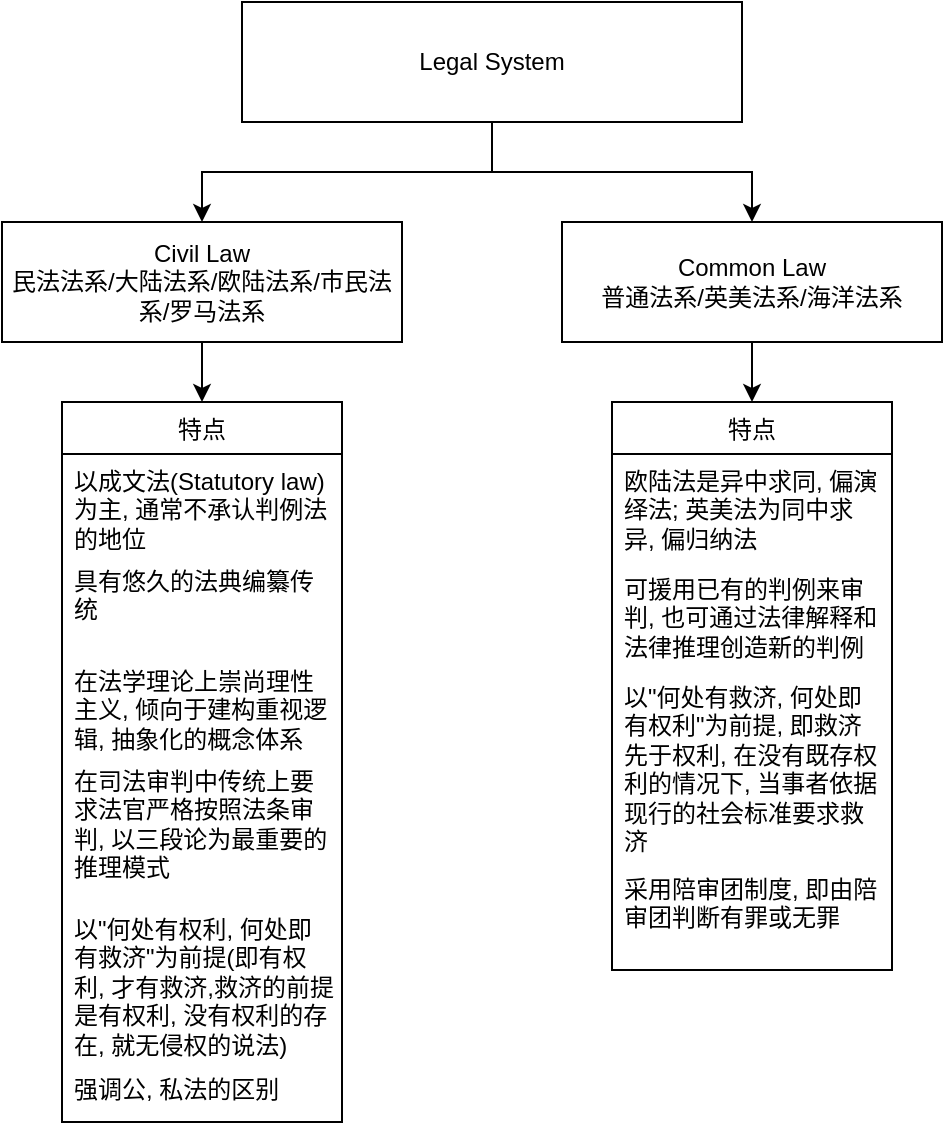 <mxfile version="14.4.3" type="device"><diagram id="hQJPiOfIcsEV1B6t3WDh" name="Page-1"><mxGraphModel dx="946" dy="672" grid="1" gridSize="10" guides="1" tooltips="1" connect="1" arrows="1" fold="1" page="1" pageScale="1" pageWidth="850" pageHeight="1100" math="0" shadow="0"><root><mxCell id="0"/><mxCell id="1" parent="0"/><mxCell id="pXdT-c4rC9kbM8Cr990c-18" style="edgeStyle=orthogonalEdgeStyle;rounded=0;orthogonalLoop=1;jettySize=auto;html=1;" parent="1" source="pXdT-c4rC9kbM8Cr990c-1" target="pXdT-c4rC9kbM8Cr990c-2" edge="1"><mxGeometry relative="1" as="geometry"/></mxCell><mxCell id="pXdT-c4rC9kbM8Cr990c-19" style="edgeStyle=orthogonalEdgeStyle;rounded=0;orthogonalLoop=1;jettySize=auto;html=1;" parent="1" source="pXdT-c4rC9kbM8Cr990c-1" target="pXdT-c4rC9kbM8Cr990c-3" edge="1"><mxGeometry relative="1" as="geometry"/></mxCell><UserObject label="Legal System&lt;br&gt;" link="MapOfTheLegalLawOfTheWorld.html" id="pXdT-c4rC9kbM8Cr990c-1"><mxCell style="whiteSpace=wrap;html=1;" parent="1" vertex="1"><mxGeometry x="180" y="40" width="250" height="60" as="geometry"/></mxCell></UserObject><mxCell id="pXdT-c4rC9kbM8Cr990c-12" style="edgeStyle=orthogonalEdgeStyle;rounded=0;orthogonalLoop=1;jettySize=auto;html=1;" parent="1" source="pXdT-c4rC9kbM8Cr990c-2" target="pXdT-c4rC9kbM8Cr990c-8" edge="1"><mxGeometry relative="1" as="geometry"/></mxCell><mxCell id="pXdT-c4rC9kbM8Cr990c-2" value="Civil Law&lt;br&gt;民法法系/大陆法系/欧陆法系/市民法系/罗马法系" style="whiteSpace=wrap;html=1;" parent="1" vertex="1"><mxGeometry x="60" y="150" width="200" height="60" as="geometry"/></mxCell><mxCell id="pXdT-c4rC9kbM8Cr990c-29" style="edgeStyle=orthogonalEdgeStyle;rounded=0;orthogonalLoop=1;jettySize=auto;html=1;entryX=0.5;entryY=0;entryDx=0;entryDy=0;" parent="1" source="pXdT-c4rC9kbM8Cr990c-3" target="pXdT-c4rC9kbM8Cr990c-20" edge="1"><mxGeometry relative="1" as="geometry"/></mxCell><mxCell id="pXdT-c4rC9kbM8Cr990c-3" value="Common Law&lt;br&gt;普通法系/英美法系/海洋法系" style="whiteSpace=wrap;html=1;" parent="1" vertex="1"><mxGeometry x="340" y="150" width="190" height="60" as="geometry"/></mxCell><mxCell id="pXdT-c4rC9kbM8Cr990c-8" value="特点" style="swimlane;fontStyle=0;childLayout=stackLayout;horizontal=1;startSize=26;fillColor=none;horizontalStack=0;resizeParent=1;resizeParentMax=0;resizeLast=0;collapsible=1;marginBottom=0;" parent="1" vertex="1"><mxGeometry x="90" y="240" width="140" height="360" as="geometry"/></mxCell><mxCell id="pXdT-c4rC9kbM8Cr990c-9" value="以成文法(Statutory law)为主, 通常不承认判例法的地位" style="text;strokeColor=none;fillColor=none;align=left;verticalAlign=top;spacingLeft=4;spacingRight=4;overflow=hidden;rotatable=0;points=[[0,0.5],[1,0.5]];portConstraint=eastwest;whiteSpace=wrap;" parent="pXdT-c4rC9kbM8Cr990c-8" vertex="1"><mxGeometry y="26" width="140" height="50" as="geometry"/></mxCell><mxCell id="pXdT-c4rC9kbM8Cr990c-13" value="具有悠久的法典编纂传统" style="text;strokeColor=none;fillColor=none;align=left;verticalAlign=top;spacingLeft=4;spacingRight=4;overflow=hidden;rotatable=0;points=[[0,0.5],[1,0.5]];portConstraint=eastwest;whiteSpace=wrap;" parent="pXdT-c4rC9kbM8Cr990c-8" vertex="1"><mxGeometry y="76" width="140" height="50" as="geometry"/></mxCell><mxCell id="pXdT-c4rC9kbM8Cr990c-14" value="在法学理论上崇尚理性主义, 倾向于建构重视逻辑, 抽象化的概念体系" style="text;strokeColor=none;fillColor=none;align=left;verticalAlign=top;spacingLeft=4;spacingRight=4;overflow=hidden;rotatable=0;points=[[0,0.5],[1,0.5]];portConstraint=eastwest;whiteSpace=wrap;" parent="pXdT-c4rC9kbM8Cr990c-8" vertex="1"><mxGeometry y="126" width="140" height="50" as="geometry"/></mxCell><mxCell id="pXdT-c4rC9kbM8Cr990c-15" value="在司法审判中传统上要求法官严格按照法条审判, 以三段论为最重要的推理模式" style="text;strokeColor=none;fillColor=none;align=left;verticalAlign=top;spacingLeft=4;spacingRight=4;overflow=hidden;rotatable=0;points=[[0,0.5],[1,0.5]];portConstraint=eastwest;whiteSpace=wrap;" parent="pXdT-c4rC9kbM8Cr990c-8" vertex="1"><mxGeometry y="176" width="140" height="74" as="geometry"/></mxCell><mxCell id="pXdT-c4rC9kbM8Cr990c-16" value="以&quot;何处有权利, 何处即有救济&quot;为前提(即有权利, 才有救济,救济的前提是有权利, 没有权利的存在, 就无侵权的说法)" style="text;strokeColor=none;fillColor=none;align=left;verticalAlign=top;spacingLeft=4;spacingRight=4;overflow=hidden;rotatable=0;points=[[0,0.5],[1,0.5]];portConstraint=eastwest;whiteSpace=wrap;" parent="pXdT-c4rC9kbM8Cr990c-8" vertex="1"><mxGeometry y="250" width="140" height="80" as="geometry"/></mxCell><mxCell id="pXdT-c4rC9kbM8Cr990c-17" value="强调公, 私法的区别" style="text;strokeColor=none;fillColor=none;align=left;verticalAlign=top;spacingLeft=4;spacingRight=4;overflow=hidden;rotatable=0;points=[[0,0.5],[1,0.5]];portConstraint=eastwest;whiteSpace=wrap;" parent="pXdT-c4rC9kbM8Cr990c-8" vertex="1"><mxGeometry y="330" width="140" height="30" as="geometry"/></mxCell><mxCell id="pXdT-c4rC9kbM8Cr990c-20" value="特点" style="swimlane;fontStyle=0;childLayout=stackLayout;horizontal=1;startSize=26;fillColor=none;horizontalStack=0;resizeParent=1;resizeParentMax=0;resizeLast=0;collapsible=1;marginBottom=0;html=0;" parent="1" vertex="1"><mxGeometry x="365" y="240" width="140" height="284" as="geometry"/></mxCell><mxCell id="pXdT-c4rC9kbM8Cr990c-21" value="欧陆法是异中求同, 偏演绎法; 英美法为同中求异, 偏归纳法" style="text;strokeColor=none;fillColor=none;align=left;verticalAlign=top;spacingLeft=4;spacingRight=4;overflow=hidden;rotatable=0;points=[[0,0.5],[1,0.5]];portConstraint=eastwest;whiteSpace=wrap;" parent="pXdT-c4rC9kbM8Cr990c-20" vertex="1"><mxGeometry y="26" width="140" height="54" as="geometry"/></mxCell><mxCell id="pXdT-c4rC9kbM8Cr990c-26" value="可援用已有的判例来审判, 也可通过法律解释和法律推理创造新的判例" style="text;strokeColor=none;fillColor=none;align=left;verticalAlign=top;spacingLeft=4;spacingRight=4;overflow=hidden;rotatable=0;points=[[0,0.5],[1,0.5]];portConstraint=eastwest;whiteSpace=wrap;" parent="pXdT-c4rC9kbM8Cr990c-20" vertex="1"><mxGeometry y="80" width="140" height="54" as="geometry"/></mxCell><mxCell id="pXdT-c4rC9kbM8Cr990c-27" value="以&quot;何处有救济, 何处即有权利&quot;为前提, 即救济先于权利, 在没有既存权利的情况下, 当事者依据现行的社会标准要求救济" style="text;strokeColor=none;fillColor=none;align=left;verticalAlign=top;spacingLeft=4;spacingRight=4;overflow=hidden;rotatable=0;points=[[0,0.5],[1,0.5]];portConstraint=eastwest;whiteSpace=wrap;" parent="pXdT-c4rC9kbM8Cr990c-20" vertex="1"><mxGeometry y="134" width="140" height="96" as="geometry"/></mxCell><mxCell id="pXdT-c4rC9kbM8Cr990c-28" value="采用陪审团制度, 即由陪审团判断有罪或无罪" style="text;strokeColor=none;fillColor=none;align=left;verticalAlign=top;spacingLeft=4;spacingRight=4;overflow=hidden;rotatable=0;points=[[0,0.5],[1,0.5]];portConstraint=eastwest;whiteSpace=wrap;" parent="pXdT-c4rC9kbM8Cr990c-20" vertex="1"><mxGeometry y="230" width="140" height="54" as="geometry"/></mxCell></root></mxGraphModel></diagram></mxfile>